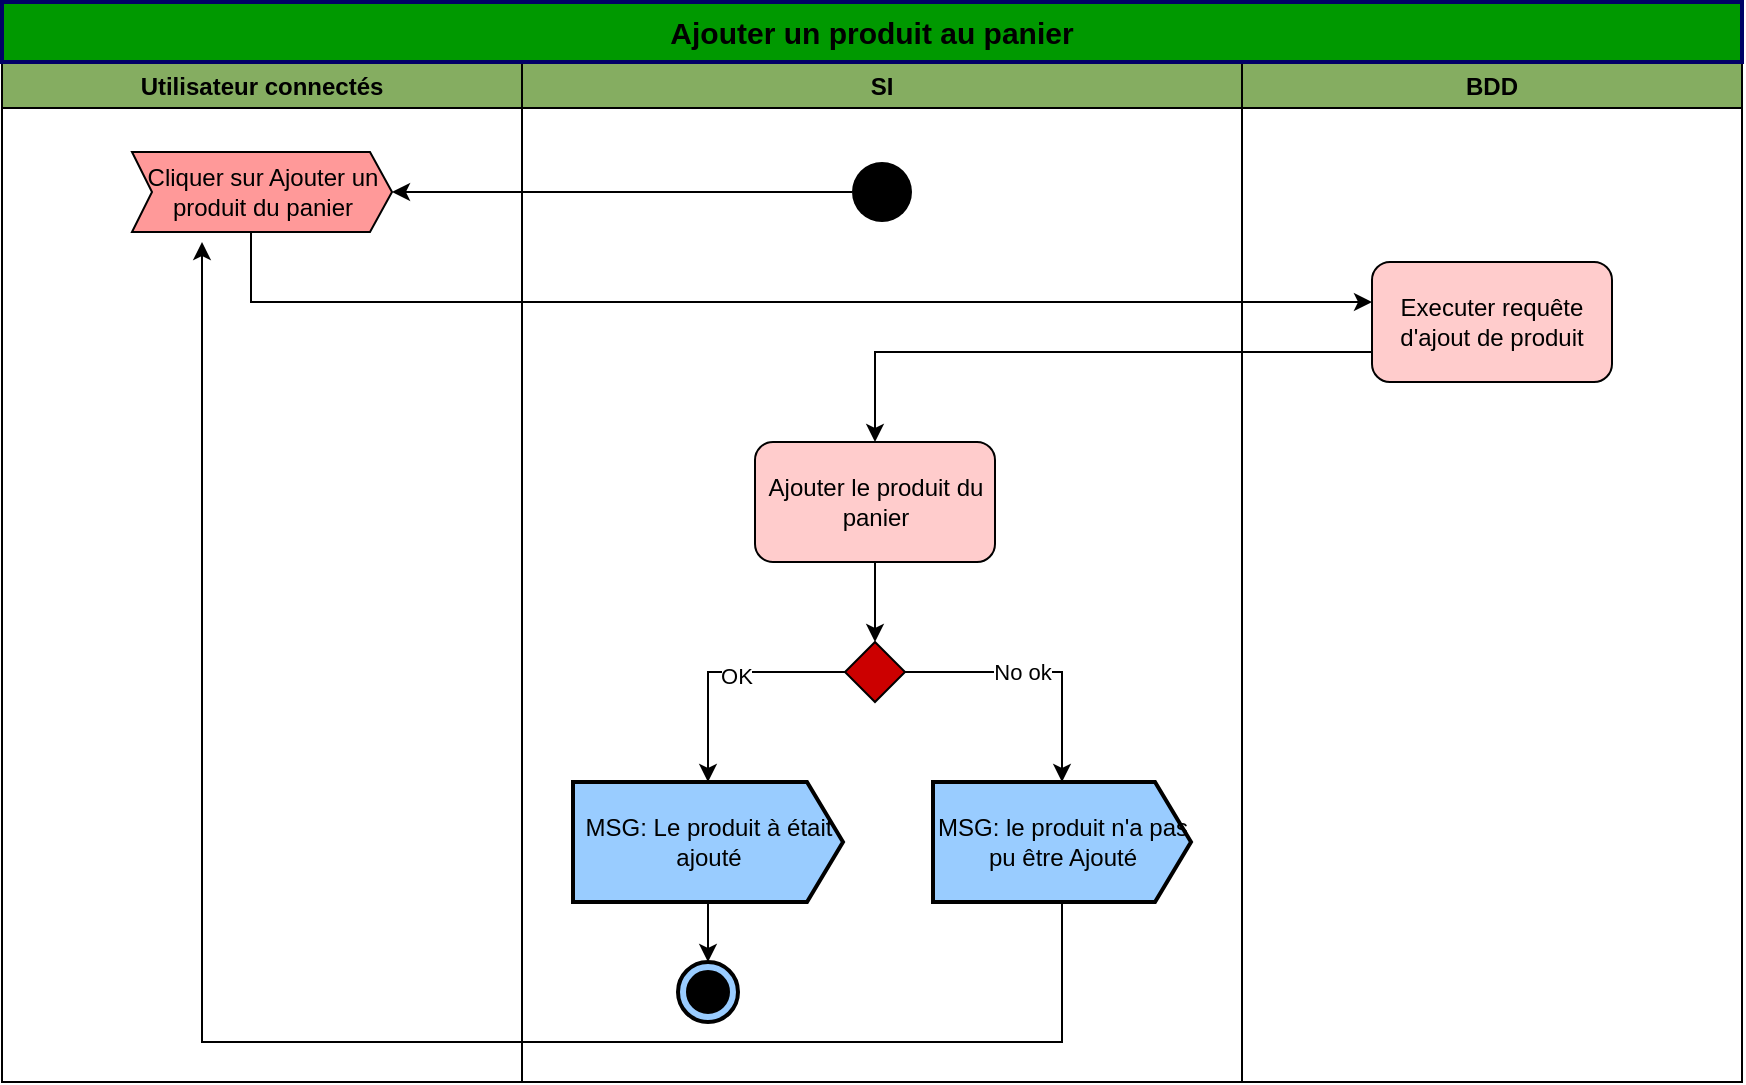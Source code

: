<mxfile version="13.9.9" type="device"><diagram id="OthdHgJnfS-EeOqq89dI" name="Page-1"><mxGraphModel dx="1913" dy="806" grid="1" gridSize="10" guides="1" tooltips="1" connect="1" arrows="1" fold="1" page="1" pageScale="1" pageWidth="827" pageHeight="1169" math="0" shadow="0"><root><mxCell id="0"/><mxCell id="1" parent="0"/><mxCell id="NrSnQupqM3by3w9Et99v-1" value="Utilisateur connectés" style="swimlane;fillColor=#85AD61;" parent="1" vertex="1"><mxGeometry x="-760" y="70" width="260" height="510" as="geometry"/></mxCell><mxCell id="NrSnQupqM3by3w9Et99v-5" value="Cliquer sur Ajouter un&lt;br&gt;produit du panier" style="html=1;shadow=0;dashed=0;align=center;verticalAlign=middle;shape=mxgraph.arrows2.arrow;dy=0;dx=11;notch=10;fillColor=#FF9999;" parent="NrSnQupqM3by3w9Et99v-1" vertex="1"><mxGeometry x="65" y="45" width="130" height="40" as="geometry"/></mxCell><mxCell id="NrSnQupqM3by3w9Et99v-2" value="SI" style="swimlane;strokeColor=#000000;fillColor=#85AD61;" parent="1" vertex="1"><mxGeometry x="-500" y="70" width="360" height="510" as="geometry"/></mxCell><mxCell id="NrSnQupqM3by3w9Et99v-4" value="" style="ellipse;fillColor=#000000;strokeColor=none;" parent="NrSnQupqM3by3w9Et99v-2" vertex="1"><mxGeometry x="165" y="50" width="30" height="30" as="geometry"/></mxCell><mxCell id="7dezq9nC66LKqDRtKysL-2" style="edgeStyle=orthogonalEdgeStyle;rounded=0;orthogonalLoop=1;jettySize=auto;html=1;exitX=0.5;exitY=1;exitDx=0;exitDy=0;" parent="NrSnQupqM3by3w9Et99v-2" source="NrSnQupqM3by3w9Et99v-6" target="7dezq9nC66LKqDRtKysL-1" edge="1"><mxGeometry relative="1" as="geometry"/></mxCell><mxCell id="NrSnQupqM3by3w9Et99v-6" value="Ajouter le produit du panier" style="rounded=1;whiteSpace=wrap;html=1;fillColor=#FFCCCC;" parent="NrSnQupqM3by3w9Et99v-2" vertex="1"><mxGeometry x="116.5" y="190" width="120" height="60" as="geometry"/></mxCell><mxCell id="7dezq9nC66LKqDRtKysL-5" style="edgeStyle=orthogonalEdgeStyle;rounded=0;orthogonalLoop=1;jettySize=auto;html=1;exitX=0;exitY=1;exitDx=0;exitDy=0;entryX=0.5;entryY=0;entryDx=0;entryDy=0;entryPerimeter=0;" parent="NrSnQupqM3by3w9Et99v-2" source="7dezq9nC66LKqDRtKysL-1" target="7dezq9nC66LKqDRtKysL-3" edge="1"><mxGeometry relative="1" as="geometry"><Array as="points"><mxPoint x="169.5" y="305"/><mxPoint x="93.5" y="305"/></Array></mxGeometry></mxCell><mxCell id="7dezq9nC66LKqDRtKysL-18" value="OK" style="edgeLabel;html=1;align=center;verticalAlign=middle;resizable=0;points=[];" parent="7dezq9nC66LKqDRtKysL-5" vertex="1" connectable="0"><mxGeometry x="0.004" y="2" relative="1" as="geometry"><mxPoint as="offset"/></mxGeometry></mxCell><mxCell id="7dezq9nC66LKqDRtKysL-6" style="edgeStyle=orthogonalEdgeStyle;rounded=0;orthogonalLoop=1;jettySize=auto;html=1;exitX=1;exitY=0.5;exitDx=0;exitDy=0;entryX=0.5;entryY=0;entryDx=0;entryDy=0;entryPerimeter=0;" parent="NrSnQupqM3by3w9Et99v-2" source="7dezq9nC66LKqDRtKysL-1" target="7dezq9nC66LKqDRtKysL-4" edge="1"><mxGeometry relative="1" as="geometry"/></mxCell><mxCell id="7dezq9nC66LKqDRtKysL-19" value="No ok&lt;br&gt;" style="edgeLabel;html=1;align=center;verticalAlign=middle;resizable=0;points=[];" parent="7dezq9nC66LKqDRtKysL-6" vertex="1" connectable="0"><mxGeometry x="-0.139" relative="1" as="geometry"><mxPoint x="1" as="offset"/></mxGeometry></mxCell><mxCell id="7dezq9nC66LKqDRtKysL-1" value="" style="rhombus;fillColor=#CC0000;" parent="NrSnQupqM3by3w9Et99v-2" vertex="1"><mxGeometry x="161.5" y="290" width="30" height="30" as="geometry"/></mxCell><mxCell id="7dezq9nC66LKqDRtKysL-10" style="edgeStyle=orthogonalEdgeStyle;rounded=0;orthogonalLoop=1;jettySize=auto;html=1;exitX=0.5;exitY=1;exitDx=0;exitDy=0;exitPerimeter=0;entryX=0.5;entryY=0;entryDx=0;entryDy=0;entryPerimeter=0;" parent="NrSnQupqM3by3w9Et99v-2" source="7dezq9nC66LKqDRtKysL-3" target="7dezq9nC66LKqDRtKysL-8" edge="1"><mxGeometry relative="1" as="geometry"/></mxCell><mxCell id="7dezq9nC66LKqDRtKysL-3" value="MSG: Le produit à était ajouté" style="html=1;shape=mxgraph.sysml.sendSigAct;strokeWidth=2;whiteSpace=wrap;align=center;fillColor=#99CCFF;" parent="NrSnQupqM3by3w9Et99v-2" vertex="1"><mxGeometry x="25.5" y="360" width="135" height="60" as="geometry"/></mxCell><mxCell id="7dezq9nC66LKqDRtKysL-4" value="MSG: le produit n'a pas pu être Ajouté" style="html=1;shape=mxgraph.sysml.sendSigAct;strokeWidth=2;whiteSpace=wrap;align=center;fillColor=#99CCFF;" parent="NrSnQupqM3by3w9Et99v-2" vertex="1"><mxGeometry x="205.5" y="360" width="129" height="60" as="geometry"/></mxCell><mxCell id="7dezq9nC66LKqDRtKysL-8" value="" style="html=1;shape=mxgraph.sysml.actFinal;strokeWidth=2;verticalLabelPosition=bottom;verticalAlignment=top;fillColor=#99CCFF;" parent="NrSnQupqM3by3w9Et99v-2" vertex="1"><mxGeometry x="78" y="450" width="30" height="30" as="geometry"/></mxCell><mxCell id="NrSnQupqM3by3w9Et99v-3" value="BDD" style="swimlane;fillColor=#85AD61;" parent="1" vertex="1"><mxGeometry x="-140" y="70" width="250" height="510" as="geometry"/></mxCell><mxCell id="lwQ-p4ry2ZeaRO0nH362-1" value="Executer requête d'ajout de produit" style="rounded=1;whiteSpace=wrap;html=1;fillColor=#FFCCCC;" parent="NrSnQupqM3by3w9Et99v-3" vertex="1"><mxGeometry x="65" y="100" width="120" height="60" as="geometry"/></mxCell><mxCell id="NrSnQupqM3by3w9Et99v-17" style="edgeStyle=orthogonalEdgeStyle;rounded=0;orthogonalLoop=1;jettySize=auto;html=1;exitX=0;exitY=0.5;exitDx=0;exitDy=0;entryX=1;entryY=0.5;entryDx=0;entryDy=0;entryPerimeter=0;" parent="1" source="NrSnQupqM3by3w9Et99v-4" target="NrSnQupqM3by3w9Et99v-5" edge="1"><mxGeometry relative="1" as="geometry"/></mxCell><mxCell id="NrSnQupqM3by3w9Et99v-51" value="&lt;font style=&quot;font-size: 15px&quot;&gt;&lt;b&gt;Ajouter un produit au panier&lt;/b&gt;&lt;/font&gt;" style="rounded=0;whiteSpace=wrap;html=1;fillColor=#009900;strokeWidth=2;strokeColor=#000066;" parent="1" vertex="1"><mxGeometry x="-760" y="40" width="870" height="30" as="geometry"/></mxCell><mxCell id="YgBdFwyhwbTMnbEd6OPO-1" style="edgeStyle=orthogonalEdgeStyle;rounded=0;orthogonalLoop=1;jettySize=auto;html=1;exitX=0.5;exitY=1;exitDx=0;exitDy=0;exitPerimeter=0;" parent="1" source="7dezq9nC66LKqDRtKysL-4" edge="1"><mxGeometry relative="1" as="geometry"><mxPoint x="-660" y="160" as="targetPoint"/><Array as="points"><mxPoint x="-230" y="560"/><mxPoint x="-660" y="560"/></Array></mxGeometry></mxCell><mxCell id="lwQ-p4ry2ZeaRO0nH362-2" style="edgeStyle=orthogonalEdgeStyle;rounded=0;orthogonalLoop=1;jettySize=auto;html=1;exitX=0;exitY=0;exitDx=59.5;exitDy=40;exitPerimeter=0;" parent="1" source="NrSnQupqM3by3w9Et99v-5" edge="1"><mxGeometry relative="1" as="geometry"><mxPoint x="-75" y="190" as="targetPoint"/><Array as="points"><mxPoint x="-635" y="190"/><mxPoint x="-75" y="190"/></Array></mxGeometry></mxCell><mxCell id="lwQ-p4ry2ZeaRO0nH362-3" style="edgeStyle=orthogonalEdgeStyle;rounded=0;orthogonalLoop=1;jettySize=auto;html=1;exitX=0;exitY=0.75;exitDx=0;exitDy=0;entryX=0.5;entryY=0;entryDx=0;entryDy=0;" parent="1" source="lwQ-p4ry2ZeaRO0nH362-1" target="NrSnQupqM3by3w9Et99v-6" edge="1"><mxGeometry relative="1" as="geometry"/></mxCell></root></mxGraphModel></diagram></mxfile>